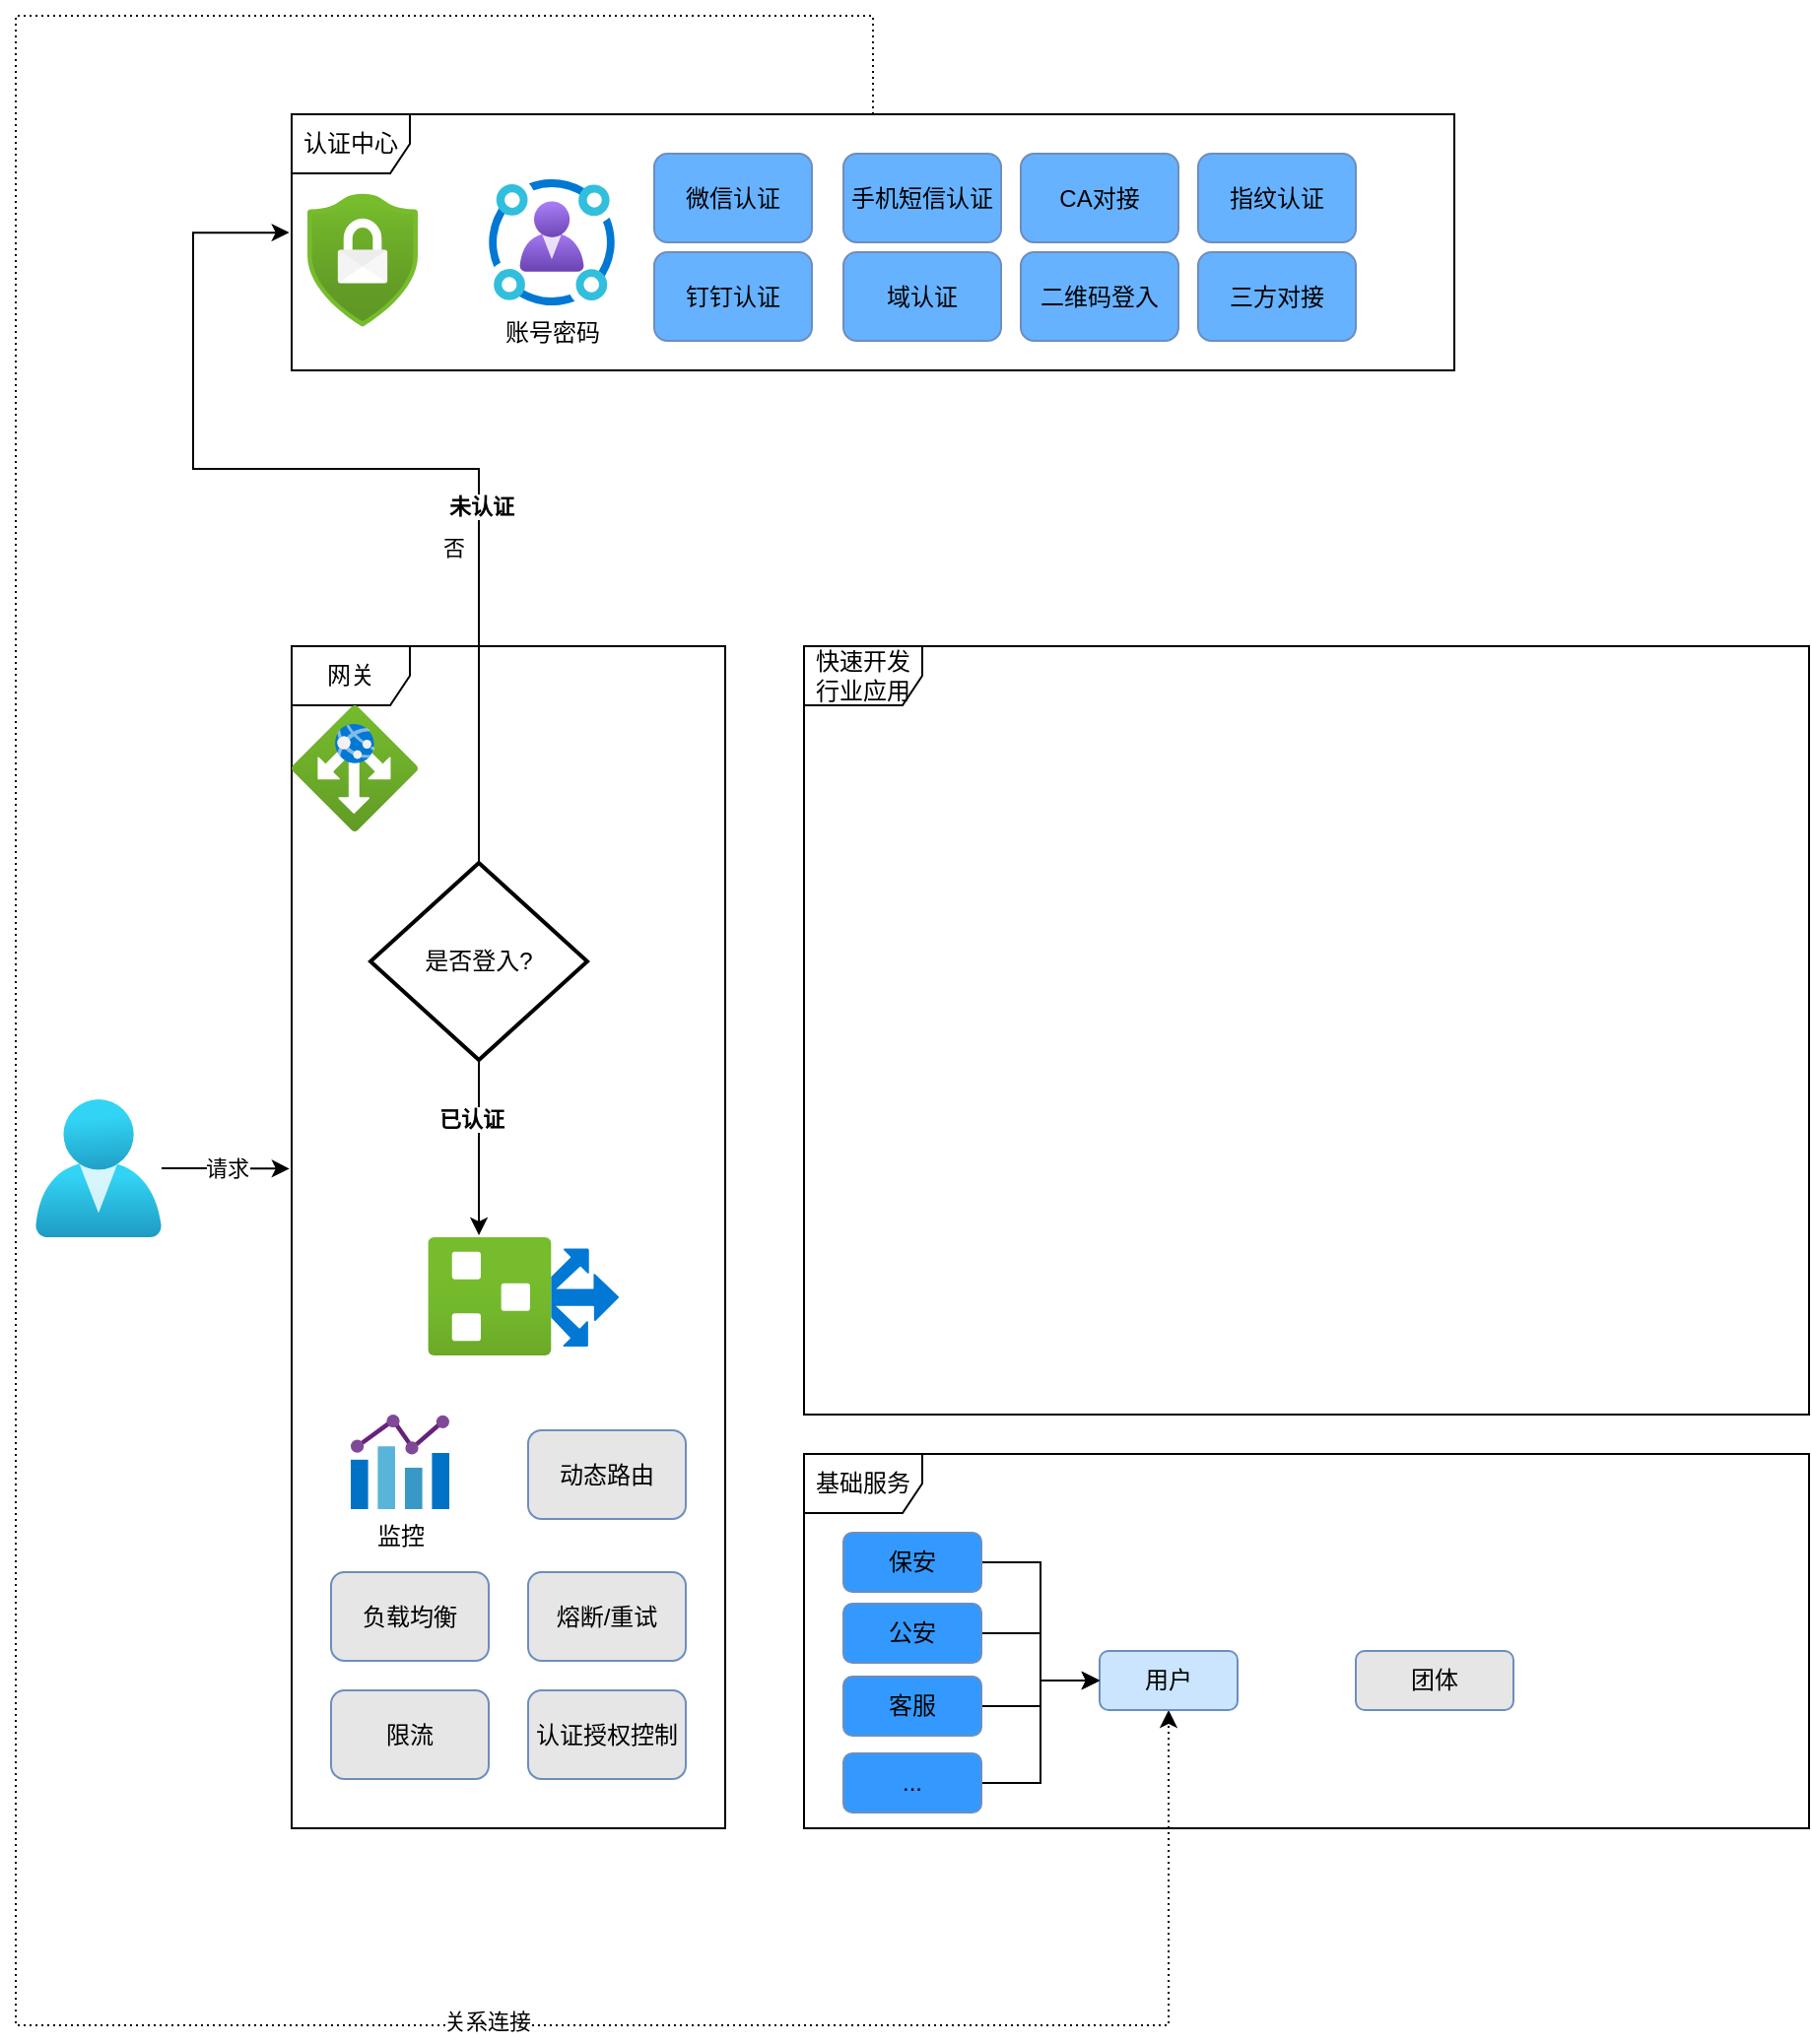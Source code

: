 <mxfile version="14.9.5" type="github">
  <diagram id="V-bsonHjYA0dQaBgQLGK" name="Page-1">
    <mxGraphModel dx="1422" dy="794" grid="1" gridSize="10" guides="1" tooltips="1" connect="1" arrows="1" fold="1" page="1" pageScale="1" pageWidth="827" pageHeight="1169" math="0" shadow="0">
      <root>
        <mxCell id="0" />
        <mxCell id="1" parent="0" />
        <mxCell id="eGzCPl6W_x_xD8wYSiGv-69" value="请求" style="edgeStyle=orthogonalEdgeStyle;rounded=0;orthogonalLoop=1;jettySize=auto;html=1;entryX=-0.005;entryY=0.442;entryDx=0;entryDy=0;entryPerimeter=0;" edge="1" parent="1" source="eGzCPl6W_x_xD8wYSiGv-1" target="eGzCPl6W_x_xD8wYSiGv-6">
          <mxGeometry relative="1" as="geometry" />
        </mxCell>
        <mxCell id="eGzCPl6W_x_xD8wYSiGv-1" value="" style="aspect=fixed;html=1;points=[];align=center;image;fontSize=12;image=img/lib/azure2/identity/Users.svg;" vertex="1" parent="1">
          <mxGeometry x="20" y="600" width="64" height="70" as="geometry" />
        </mxCell>
        <mxCell id="eGzCPl6W_x_xD8wYSiGv-6" value="网关" style="shape=umlFrame;whiteSpace=wrap;html=1;rounded=0;strokeColor=#000000;fillColor=none;" vertex="1" parent="1">
          <mxGeometry x="150" y="370" width="220" height="600" as="geometry" />
        </mxCell>
        <mxCell id="eGzCPl6W_x_xD8wYSiGv-7" value="" style="aspect=fixed;html=1;points=[];align=center;image;fontSize=12;image=img/lib/azure2/networking/Application_Gateways.svg;rounded=0;strokeColor=#000000;fillColor=none;" vertex="1" parent="1">
          <mxGeometry x="150" y="400" width="64" height="64" as="geometry" />
        </mxCell>
        <mxCell id="eGzCPl6W_x_xD8wYSiGv-67" style="edgeStyle=orthogonalEdgeStyle;rounded=0;orthogonalLoop=1;jettySize=auto;html=1;entryX=0.5;entryY=1;entryDx=0;entryDy=0;dashed=1;dashPattern=1 2;" edge="1" parent="1" source="eGzCPl6W_x_xD8wYSiGv-9" target="eGzCPl6W_x_xD8wYSiGv-56">
          <mxGeometry relative="1" as="geometry">
            <Array as="points">
              <mxPoint x="445" y="50" />
              <mxPoint x="10" y="50" />
              <mxPoint x="10" y="1070" />
              <mxPoint x="595" y="1070" />
            </Array>
          </mxGeometry>
        </mxCell>
        <mxCell id="eGzCPl6W_x_xD8wYSiGv-68" value="关系连接" style="edgeLabel;html=1;align=center;verticalAlign=middle;resizable=0;points=[];" vertex="1" connectable="0" parent="eGzCPl6W_x_xD8wYSiGv-67">
          <mxGeometry x="0.55" y="2" relative="1" as="geometry">
            <mxPoint as="offset" />
          </mxGeometry>
        </mxCell>
        <mxCell id="eGzCPl6W_x_xD8wYSiGv-9" value="认证中心" style="shape=umlFrame;whiteSpace=wrap;html=1;rounded=0;strokeColor=#000000;fillColor=none;" vertex="1" parent="1">
          <mxGeometry x="150" y="100" width="590" height="130" as="geometry" />
        </mxCell>
        <mxCell id="eGzCPl6W_x_xD8wYSiGv-10" value="" style="aspect=fixed;html=1;points=[];align=center;image;fontSize=12;image=img/lib/azure2/security/Security_Center.svg;rounded=0;strokeColor=#000000;fillColor=none;" vertex="1" parent="1">
          <mxGeometry x="158" y="140" width="56.0" height="68" as="geometry" />
        </mxCell>
        <mxCell id="eGzCPl6W_x_xD8wYSiGv-13" style="edgeStyle=orthogonalEdgeStyle;rounded=0;orthogonalLoop=1;jettySize=auto;html=1;entryX=-0.002;entryY=0.462;entryDx=0;entryDy=0;entryPerimeter=0;" edge="1" parent="1" source="eGzCPl6W_x_xD8wYSiGv-12" target="eGzCPl6W_x_xD8wYSiGv-9">
          <mxGeometry relative="1" as="geometry">
            <Array as="points">
              <mxPoint x="245" y="280" />
              <mxPoint x="100" y="280" />
              <mxPoint x="100" y="160" />
            </Array>
          </mxGeometry>
        </mxCell>
        <mxCell id="eGzCPl6W_x_xD8wYSiGv-14" value="否" style="edgeLabel;html=1;align=center;verticalAlign=middle;resizable=0;points=[];" vertex="1" connectable="0" parent="eGzCPl6W_x_xD8wYSiGv-13">
          <mxGeometry x="0.332" y="-1" relative="1" as="geometry">
            <mxPoint x="129" y="41" as="offset" />
          </mxGeometry>
        </mxCell>
        <mxCell id="eGzCPl6W_x_xD8wYSiGv-32" value="&lt;b&gt;未认证&lt;/b&gt;" style="edgeLabel;html=1;align=center;verticalAlign=middle;resizable=0;points=[];" vertex="1" connectable="0" parent="eGzCPl6W_x_xD8wYSiGv-13">
          <mxGeometry x="-0.296" y="-1" relative="1" as="geometry">
            <mxPoint as="offset" />
          </mxGeometry>
        </mxCell>
        <mxCell id="eGzCPl6W_x_xD8wYSiGv-17" style="edgeStyle=orthogonalEdgeStyle;rounded=0;orthogonalLoop=1;jettySize=auto;html=1;fontStyle=3;labelBorderColor=none;entryX=0.267;entryY=-0.017;entryDx=0;entryDy=0;entryPerimeter=0;" edge="1" parent="1" source="eGzCPl6W_x_xD8wYSiGv-12" target="eGzCPl6W_x_xD8wYSiGv-30">
          <mxGeometry relative="1" as="geometry">
            <mxPoint x="245" y="840" as="targetPoint" />
            <Array as="points" />
          </mxGeometry>
        </mxCell>
        <mxCell id="eGzCPl6W_x_xD8wYSiGv-31" value="&lt;b&gt;已认证&lt;/b&gt;" style="edgeLabel;html=1;align=center;verticalAlign=middle;resizable=0;points=[];" vertex="1" connectable="0" parent="eGzCPl6W_x_xD8wYSiGv-17">
          <mxGeometry x="-0.327" y="-4" relative="1" as="geometry">
            <mxPoint as="offset" />
          </mxGeometry>
        </mxCell>
        <mxCell id="eGzCPl6W_x_xD8wYSiGv-12" value="是否登入?" style="strokeWidth=2;html=1;shape=mxgraph.flowchart.decision;whiteSpace=wrap;rounded=0;fillColor=none;" vertex="1" parent="1">
          <mxGeometry x="190" y="480" width="110" height="100" as="geometry" />
        </mxCell>
        <mxCell id="eGzCPl6W_x_xD8wYSiGv-19" value="监控" style="aspect=fixed;html=1;points=[];align=center;image;fontSize=12;image=img/lib/mscae/Chart.svg;rounded=0;strokeColor=#000000;fillColor=none;" vertex="1" parent="1">
          <mxGeometry x="180" y="760" width="50" height="48" as="geometry" />
        </mxCell>
        <mxCell id="eGzCPl6W_x_xD8wYSiGv-21" value="账号密码" style="aspect=fixed;html=1;points=[];align=center;image;fontSize=12;image=img/lib/azure2/identity/Identity_Governance.svg;rounded=0;strokeColor=#000000;fillColor=none;" vertex="1" parent="1">
          <mxGeometry x="250" y="133" width="64" height="64" as="geometry" />
        </mxCell>
        <mxCell id="eGzCPl6W_x_xD8wYSiGv-22" value="微信认证" style="rounded=1;whiteSpace=wrap;html=1;strokeColor=#6c8ebf;fillColor=#66B2FF;" vertex="1" parent="1">
          <mxGeometry x="334" y="120" width="80" height="45" as="geometry" />
        </mxCell>
        <mxCell id="eGzCPl6W_x_xD8wYSiGv-23" value="钉钉认证" style="rounded=1;whiteSpace=wrap;html=1;strokeColor=#6c8ebf;fillColor=#66B2FF;" vertex="1" parent="1">
          <mxGeometry x="334" y="170" width="80" height="45" as="geometry" />
        </mxCell>
        <mxCell id="eGzCPl6W_x_xD8wYSiGv-24" value="手机短信认证" style="rounded=1;whiteSpace=wrap;html=1;strokeColor=#6c8ebf;fillColor=#66B2FF;" vertex="1" parent="1">
          <mxGeometry x="430" y="120" width="80" height="45" as="geometry" />
        </mxCell>
        <mxCell id="eGzCPl6W_x_xD8wYSiGv-25" value="域认证" style="rounded=1;whiteSpace=wrap;html=1;strokeColor=#6c8ebf;fillColor=#66B2FF;" vertex="1" parent="1">
          <mxGeometry x="430" y="170" width="80" height="45" as="geometry" />
        </mxCell>
        <mxCell id="eGzCPl6W_x_xD8wYSiGv-26" value="CA对接" style="rounded=1;whiteSpace=wrap;html=1;strokeColor=#6c8ebf;fillColor=#66B2FF;" vertex="1" parent="1">
          <mxGeometry x="520" y="120" width="80" height="45" as="geometry" />
        </mxCell>
        <mxCell id="eGzCPl6W_x_xD8wYSiGv-27" value="二维码登入" style="rounded=1;whiteSpace=wrap;html=1;strokeColor=#6c8ebf;fillColor=#66B2FF;" vertex="1" parent="1">
          <mxGeometry x="520" y="170" width="80" height="45" as="geometry" />
        </mxCell>
        <mxCell id="eGzCPl6W_x_xD8wYSiGv-28" value="指纹认证" style="rounded=1;whiteSpace=wrap;html=1;strokeColor=#6c8ebf;fillColor=#66B2FF;" vertex="1" parent="1">
          <mxGeometry x="610" y="120" width="80" height="45" as="geometry" />
        </mxCell>
        <mxCell id="eGzCPl6W_x_xD8wYSiGv-29" value="三方对接" style="rounded=1;whiteSpace=wrap;html=1;strokeColor=#6c8ebf;fillColor=#66B2FF;" vertex="1" parent="1">
          <mxGeometry x="610" y="170" width="80" height="45" as="geometry" />
        </mxCell>
        <mxCell id="eGzCPl6W_x_xD8wYSiGv-30" value="" style="aspect=fixed;html=1;points=[];align=center;image;fontSize=12;image=img/lib/azure2/networking/Route_Filters.svg;rounded=0;strokeColor=#000000;fillColor=#66B2FF;" vertex="1" parent="1">
          <mxGeometry x="219.18" y="670" width="96.82" height="60" as="geometry" />
        </mxCell>
        <mxCell id="eGzCPl6W_x_xD8wYSiGv-35" value="动态路由" style="rounded=1;whiteSpace=wrap;html=1;strokeColor=#6c8ebf;fillColor=#E6E6E6;" vertex="1" parent="1">
          <mxGeometry x="270" y="768" width="80" height="45" as="geometry" />
        </mxCell>
        <mxCell id="eGzCPl6W_x_xD8wYSiGv-36" value="负载均衡" style="rounded=1;whiteSpace=wrap;html=1;strokeColor=#6c8ebf;fillColor=#E6E6E6;" vertex="1" parent="1">
          <mxGeometry x="170" y="840" width="80" height="45" as="geometry" />
        </mxCell>
        <mxCell id="eGzCPl6W_x_xD8wYSiGv-37" value="限流" style="rounded=1;whiteSpace=wrap;html=1;strokeColor=#6c8ebf;fillColor=#E6E6E6;" vertex="1" parent="1">
          <mxGeometry x="170" y="900" width="80" height="45" as="geometry" />
        </mxCell>
        <mxCell id="eGzCPl6W_x_xD8wYSiGv-38" value="熔断/重试" style="rounded=1;whiteSpace=wrap;html=1;strokeColor=#6c8ebf;fillColor=#E6E6E6;" vertex="1" parent="1">
          <mxGeometry x="270" y="840" width="80" height="45" as="geometry" />
        </mxCell>
        <mxCell id="eGzCPl6W_x_xD8wYSiGv-39" value="认证授权控制" style="rounded=1;whiteSpace=wrap;html=1;strokeColor=#6c8ebf;fillColor=#E6E6E6;" vertex="1" parent="1">
          <mxGeometry x="270" y="900" width="80" height="45" as="geometry" />
        </mxCell>
        <mxCell id="eGzCPl6W_x_xD8wYSiGv-43" value="快速开发行业应用" style="shape=umlFrame;whiteSpace=wrap;html=1;rounded=0;strokeColor=#000000;fillColor=none;" vertex="1" parent="1">
          <mxGeometry x="410" y="370" width="510" height="390" as="geometry" />
        </mxCell>
        <mxCell id="eGzCPl6W_x_xD8wYSiGv-44" value="基础服务" style="shape=umlFrame;whiteSpace=wrap;html=1;rounded=0;strokeColor=#000000;fillColor=none;" vertex="1" parent="1">
          <mxGeometry x="410" y="780" width="510" height="190" as="geometry" />
        </mxCell>
        <mxCell id="eGzCPl6W_x_xD8wYSiGv-56" value="用户" style="rounded=1;whiteSpace=wrap;html=1;strokeColor=#6c8ebf;fillColor=#CCE5FF;" vertex="1" parent="1">
          <mxGeometry x="560" y="880" width="70" height="30" as="geometry" />
        </mxCell>
        <mxCell id="eGzCPl6W_x_xD8wYSiGv-61" style="edgeStyle=orthogonalEdgeStyle;rounded=0;orthogonalLoop=1;jettySize=auto;html=1;entryX=0;entryY=0.5;entryDx=0;entryDy=0;" edge="1" parent="1" source="eGzCPl6W_x_xD8wYSiGv-58" target="eGzCPl6W_x_xD8wYSiGv-56">
          <mxGeometry relative="1" as="geometry" />
        </mxCell>
        <mxCell id="eGzCPl6W_x_xD8wYSiGv-58" value="保安" style="rounded=1;whiteSpace=wrap;html=1;strokeColor=#6c8ebf;fillColor=#3399FF;" vertex="1" parent="1">
          <mxGeometry x="430" y="820" width="70" height="30" as="geometry" />
        </mxCell>
        <mxCell id="eGzCPl6W_x_xD8wYSiGv-62" style="edgeStyle=orthogonalEdgeStyle;rounded=0;orthogonalLoop=1;jettySize=auto;html=1;entryX=0;entryY=0.5;entryDx=0;entryDy=0;" edge="1" parent="1" source="eGzCPl6W_x_xD8wYSiGv-59" target="eGzCPl6W_x_xD8wYSiGv-56">
          <mxGeometry relative="1" as="geometry" />
        </mxCell>
        <mxCell id="eGzCPl6W_x_xD8wYSiGv-59" value="公安" style="rounded=1;whiteSpace=wrap;html=1;strokeColor=#6c8ebf;fillColor=#3399FF;" vertex="1" parent="1">
          <mxGeometry x="430" y="856" width="70" height="30" as="geometry" />
        </mxCell>
        <mxCell id="eGzCPl6W_x_xD8wYSiGv-64" style="edgeStyle=orthogonalEdgeStyle;rounded=0;orthogonalLoop=1;jettySize=auto;html=1;entryX=0;entryY=0.5;entryDx=0;entryDy=0;" edge="1" parent="1" source="eGzCPl6W_x_xD8wYSiGv-60" target="eGzCPl6W_x_xD8wYSiGv-56">
          <mxGeometry relative="1" as="geometry" />
        </mxCell>
        <mxCell id="eGzCPl6W_x_xD8wYSiGv-60" value="客服" style="rounded=1;whiteSpace=wrap;html=1;strokeColor=#6c8ebf;fillColor=#3399FF;" vertex="1" parent="1">
          <mxGeometry x="430" y="893" width="70" height="30" as="geometry" />
        </mxCell>
        <mxCell id="eGzCPl6W_x_xD8wYSiGv-66" style="edgeStyle=orthogonalEdgeStyle;rounded=0;orthogonalLoop=1;jettySize=auto;html=1;entryX=0;entryY=0.5;entryDx=0;entryDy=0;" edge="1" parent="1" source="eGzCPl6W_x_xD8wYSiGv-65" target="eGzCPl6W_x_xD8wYSiGv-56">
          <mxGeometry relative="1" as="geometry" />
        </mxCell>
        <mxCell id="eGzCPl6W_x_xD8wYSiGv-65" value="..." style="rounded=1;whiteSpace=wrap;html=1;strokeColor=#6c8ebf;fillColor=#3399FF;" vertex="1" parent="1">
          <mxGeometry x="430" y="932" width="70" height="30" as="geometry" />
        </mxCell>
        <mxCell id="eGzCPl6W_x_xD8wYSiGv-70" value="团体" style="rounded=1;whiteSpace=wrap;html=1;strokeColor=#6c8ebf;fillColor=#E6E6E6;" vertex="1" parent="1">
          <mxGeometry x="690" y="880" width="80" height="30" as="geometry" />
        </mxCell>
      </root>
    </mxGraphModel>
  </diagram>
</mxfile>
